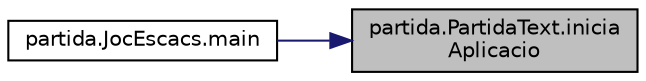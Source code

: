 digraph "partida.PartidaText.iniciaAplicacio"
{
 // LATEX_PDF_SIZE
  edge [fontname="Helvetica",fontsize="10",labelfontname="Helvetica",labelfontsize="10"];
  node [fontname="Helvetica",fontsize="10",shape=record];
  rankdir="RL";
  Node1 [label="partida.PartidaText.inicia\lAplicacio",height=0.2,width=0.4,color="black", fillcolor="grey75", style="filled", fontcolor="black",tooltip="Inicia el joc."];
  Node1 -> Node2 [dir="back",color="midnightblue",fontsize="10",style="solid"];
  Node2 [label="partida.JocEscacs.main",height=0.2,width=0.4,color="black", fillcolor="white", style="filled",URL="$classpartida_1_1_joc_escacs.html#a61412703510b43d5067b1aa19d45a85f",tooltip=" "];
}
